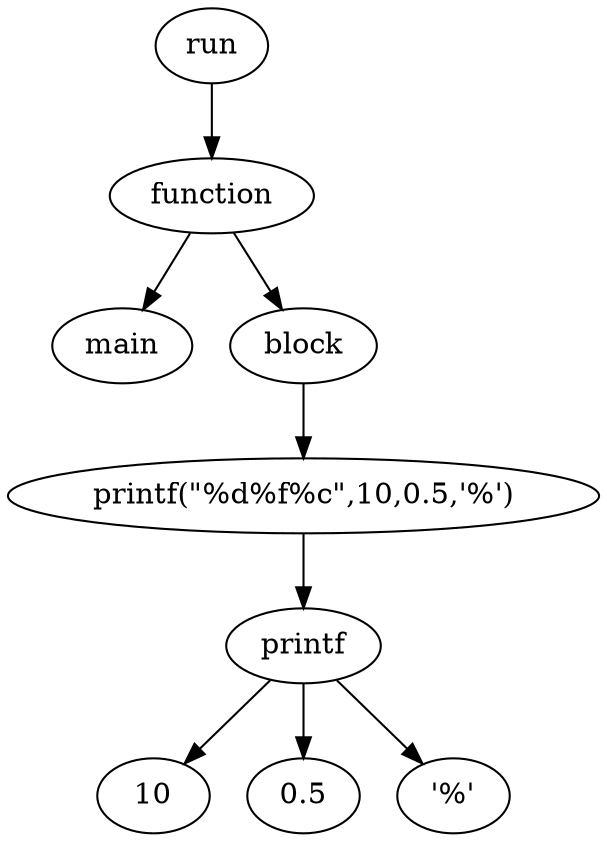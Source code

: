 digraph {
	8743554914938 [label=run]
	8743554871528 [label=function]
	8743554914938 -> 8743554871528
	8743554871648 [label=main]
	8743554871528 -> 8743554871648
	8743554871669 [label=block]
	8743554871528 -> 8743554871669
	8743554871594 [label="printf(\"%d%f%c\",10,0.5,'%')"]
	8743554871669 -> 8743554871594
	8743554871615 [label=printf]
	8743554871594 -> 8743554871615
	8743554871633 [label=10]
	8743554871615 -> 8743554871633
	8743554871837 [label=0.5]
	8743554871615 -> 8743554871837
	8743554871858 [label="'%'"]
	8743554871615 -> 8743554871858
}
